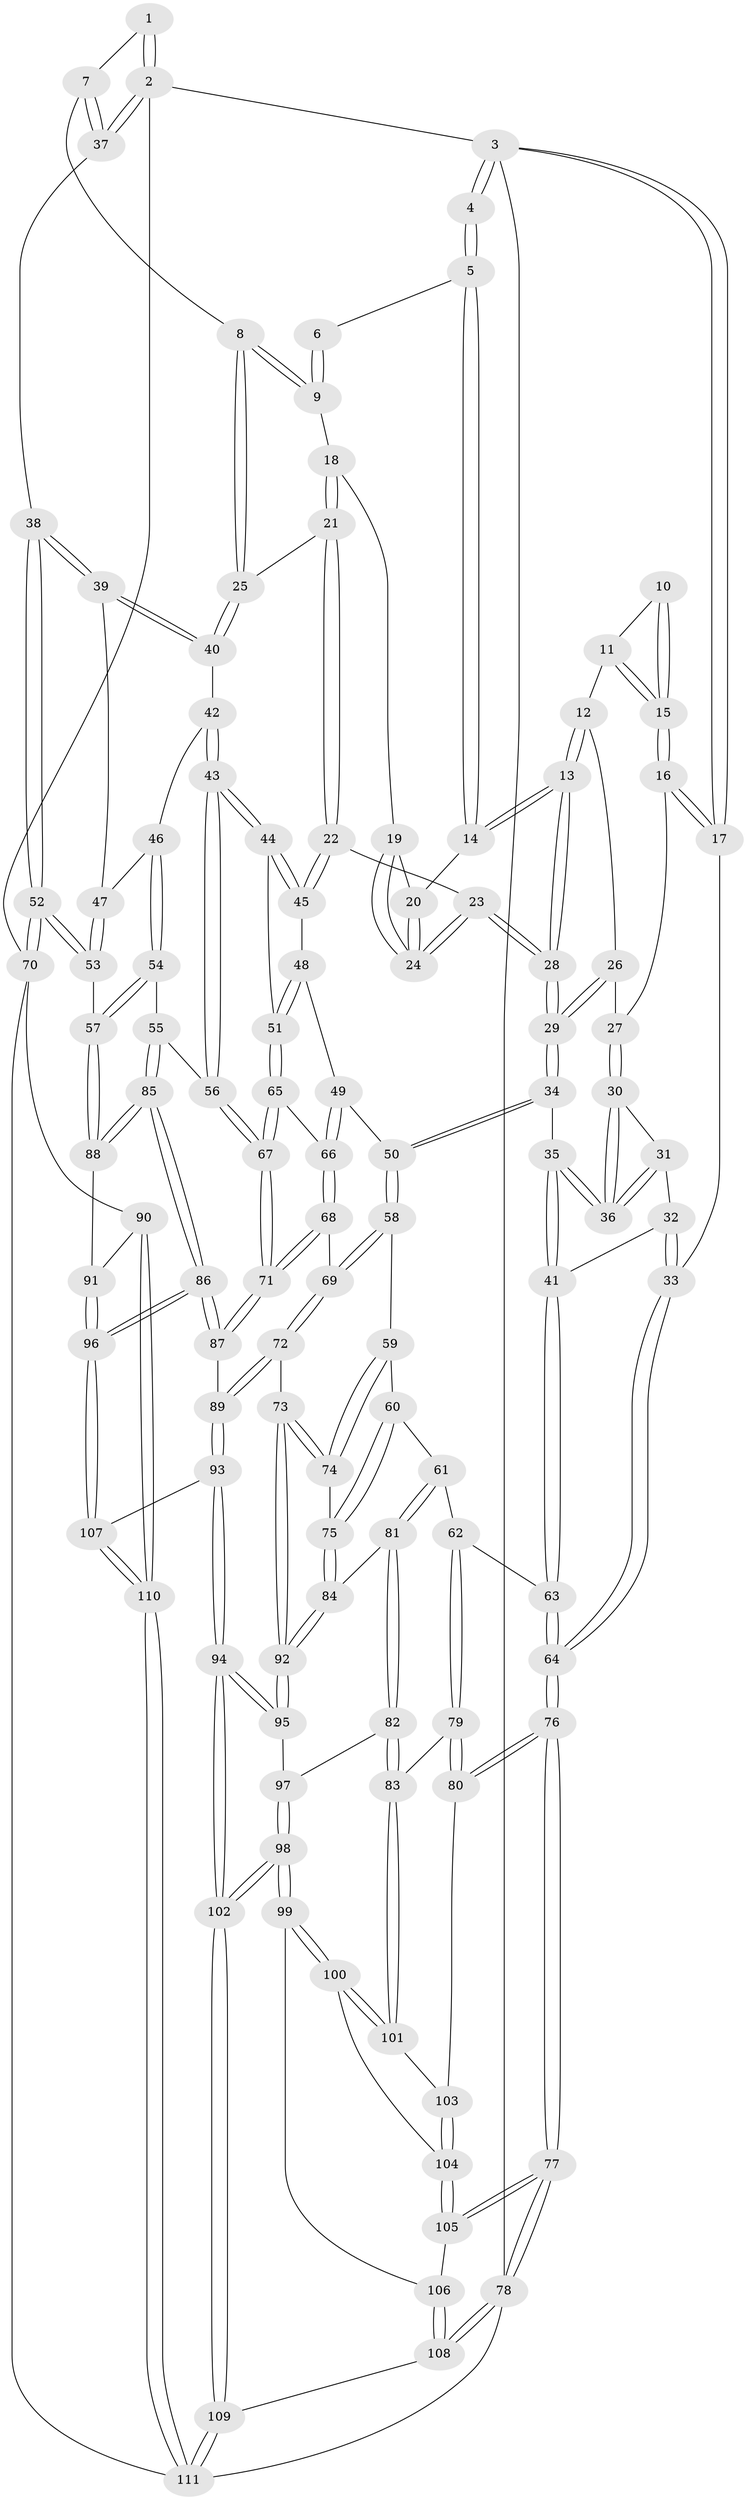 // Generated by graph-tools (version 1.1) at 2025/11/02/27/25 16:11:58]
// undirected, 111 vertices, 274 edges
graph export_dot {
graph [start="1"]
  node [color=gray90,style=filled];
  1 [pos="+0.8298648572845314+0"];
  2 [pos="+1+0"];
  3 [pos="+0+0"];
  4 [pos="+0.1224907218376118+0"];
  5 [pos="+0.4316169599162269+0"];
  6 [pos="+0.7219176161239239+0"];
  7 [pos="+0.856783763626927+0.11798873277958816"];
  8 [pos="+0.8529948553774206+0.12143316641717831"];
  9 [pos="+0.7123025228145995+0"];
  10 [pos="+0.12688385109267872+0"];
  11 [pos="+0.21123681776389275+0.06720905213218009"];
  12 [pos="+0.21584753160615727+0.07437137443819768"];
  13 [pos="+0.3137843783901075+0.15659583047973444"];
  14 [pos="+0.4337683594304869+0.05139578938723564"];
  15 [pos="+0.06391870470671708+0.09227853088739957"];
  16 [pos="+0.061359518960861476+0.09715140251365884"];
  17 [pos="+0+0.10077752826260675"];
  18 [pos="+0.6891516571189386+0.017482458995619638"];
  19 [pos="+0.6437219212449583+0.03995727159002793"];
  20 [pos="+0.4556770913112019+0.06782222575042232"];
  21 [pos="+0.7314745311226029+0.19529812399974536"];
  22 [pos="+0.6122419788996007+0.2529724971046163"];
  23 [pos="+0.580681982707792+0.21774390889246548"];
  24 [pos="+0.5618469482428987+0.1890510434164828"];
  25 [pos="+0.8056193898972152+0.2011404869042832"];
  26 [pos="+0.12814257739694773+0.1421055669538861"];
  27 [pos="+0.07718170217335532+0.13139608764794936"];
  28 [pos="+0.28454508243755766+0.2598069839852152"];
  29 [pos="+0.27292969392920874+0.2874351358693319"];
  30 [pos="+0.06943563706951532+0.1694281564463797"];
  31 [pos="+0.006235365952699558+0.251099571229954"];
  32 [pos="+0.003693388732027975+0.25206680048094"];
  33 [pos="+0+0.30925051571726553"];
  34 [pos="+0.2697185933896144+0.30195166913875965"];
  35 [pos="+0.24207712738742088+0.30969541136703577"];
  36 [pos="+0.215519866123812+0.2985485109497516"];
  37 [pos="+1+0"];
  38 [pos="+1+0.2676538545753254"];
  39 [pos="+1+0.2857198442782929"];
  40 [pos="+0.8165039201105067+0.21336507543425762"];
  41 [pos="+0.1251830133299922+0.40683394297479053"];
  42 [pos="+0.8205749124835838+0.32947564398927387"];
  43 [pos="+0.7119125548175629+0.4486274117858945"];
  44 [pos="+0.6474675702430088+0.3788359734086235"];
  45 [pos="+0.602041285584807+0.2917215159382225"];
  46 [pos="+0.8894889192482895+0.3994443609228032"];
  47 [pos="+0.9154594524172719+0.3922133704700319"];
  48 [pos="+0.5106630785568387+0.3428450110275048"];
  49 [pos="+0.37098528368298395+0.38852283250603026"];
  50 [pos="+0.3431769141563113+0.3830180780828592"];
  51 [pos="+0.5439206418621416+0.49232116772950885"];
  52 [pos="+1+0.5603619058864413"];
  53 [pos="+1+0.5449092826030688"];
  54 [pos="+0.821973671103104+0.5207087558535679"];
  55 [pos="+0.807884737746416+0.5198386652368999"];
  56 [pos="+0.7254244817021358+0.486906983304871"];
  57 [pos="+0.8864545257267071+0.5628883782726197"];
  58 [pos="+0.31515009295834184+0.46622775350832607"];
  59 [pos="+0.31438428411171604+0.4679428701124531"];
  60 [pos="+0.17667818554088668+0.546161155134005"];
  61 [pos="+0.12733495993820587+0.5387962305477397"];
  62 [pos="+0.12573030604602778+0.5376749395909128"];
  63 [pos="+0.12118944884423753+0.41118633624761664"];
  64 [pos="+0+0.3936040431586989"];
  65 [pos="+0.5383012397117477+0.5074484560048563"];
  66 [pos="+0.45480997998559725+0.4955221258339922"];
  67 [pos="+0.6126409488818917+0.6001387065053367"];
  68 [pos="+0.43937438391004624+0.5900739709809198"];
  69 [pos="+0.4314743980339645+0.5986352385538591"];
  70 [pos="+1+0.7663719731179761"];
  71 [pos="+0.6118906685514052+0.6031788362593222"];
  72 [pos="+0.4097248197824284+0.6308434272656795"];
  73 [pos="+0.3179056164211786+0.6314462837343385"];
  74 [pos="+0.31542496743201986+0.6272719523304902"];
  75 [pos="+0.23019842851988814+0.5999446596978681"];
  76 [pos="+0+0.5727900120388771"];
  77 [pos="+0+0.8423278167053515"];
  78 [pos="+0+1"];
  79 [pos="+0.0219340187967592+0.5767022203075092"];
  80 [pos="+0+0.5898521022484015"];
  81 [pos="+0.1503338374482132+0.6839970515661595"];
  82 [pos="+0.14867969364115208+0.6868766085075432"];
  83 [pos="+0.11960764717289936+0.7088318555301071"];
  84 [pos="+0.1712730910742724+0.6754731336019553"];
  85 [pos="+0.736124138896725+0.726112926116307"];
  86 [pos="+0.72179501270607+0.7477536947633983"];
  87 [pos="+0.6140840571522532+0.6391575920132021"];
  88 [pos="+0.8814796108094036+0.6192433085421282"];
  89 [pos="+0.483649644356123+0.7388556650723831"];
  90 [pos="+1+0.7927293569435974"];
  91 [pos="+0.9002415395410699+0.6882826726536759"];
  92 [pos="+0.3003773972223832+0.6784049548818593"];
  93 [pos="+0.4585745113087565+0.8410510088437562"];
  94 [pos="+0.38558702839889325+0.9031228104096252"];
  95 [pos="+0.30011166840564285+0.6942993200243734"];
  96 [pos="+0.7468484008855788+0.8315054739814115"];
  97 [pos="+0.2205868455079101+0.7415881292969474"];
  98 [pos="+0.20437855153817627+0.8622241109791932"];
  99 [pos="+0.12962757888607623+0.7995869505824298"];
  100 [pos="+0.10463363998869318+0.7572305923152916"];
  101 [pos="+0.11430233296557411+0.7169408678432848"];
  102 [pos="+0.3134713139349691+1"];
  103 [pos="+0+0.6560059630304396"];
  104 [pos="+0.05451283993296352+0.7682433406807597"];
  105 [pos="+0+0.8273350506357587"];
  106 [pos="+0.04233902072090787+0.8706404206561081"];
  107 [pos="+0.7476667071627244+0.8607765988073155"];
  108 [pos="+0.21259357449628496+1"];
  109 [pos="+0.30132627378003235+1"];
  110 [pos="+0.7885122489085311+0.9300665104203725"];
  111 [pos="+0.7690498114552784+1"];
  1 -- 2;
  1 -- 2;
  1 -- 7;
  2 -- 3;
  2 -- 37;
  2 -- 37;
  2 -- 70;
  3 -- 4;
  3 -- 4;
  3 -- 17;
  3 -- 17;
  3 -- 78;
  4 -- 5;
  4 -- 5;
  5 -- 6;
  5 -- 14;
  5 -- 14;
  6 -- 9;
  6 -- 9;
  7 -- 8;
  7 -- 37;
  7 -- 37;
  8 -- 9;
  8 -- 9;
  8 -- 25;
  8 -- 25;
  9 -- 18;
  10 -- 11;
  10 -- 15;
  10 -- 15;
  11 -- 12;
  11 -- 15;
  11 -- 15;
  12 -- 13;
  12 -- 13;
  12 -- 26;
  13 -- 14;
  13 -- 14;
  13 -- 28;
  13 -- 28;
  14 -- 20;
  15 -- 16;
  15 -- 16;
  16 -- 17;
  16 -- 17;
  16 -- 27;
  17 -- 33;
  18 -- 19;
  18 -- 21;
  18 -- 21;
  19 -- 20;
  19 -- 24;
  19 -- 24;
  20 -- 24;
  20 -- 24;
  21 -- 22;
  21 -- 22;
  21 -- 25;
  22 -- 23;
  22 -- 45;
  22 -- 45;
  23 -- 24;
  23 -- 24;
  23 -- 28;
  23 -- 28;
  25 -- 40;
  25 -- 40;
  26 -- 27;
  26 -- 29;
  26 -- 29;
  27 -- 30;
  27 -- 30;
  28 -- 29;
  28 -- 29;
  29 -- 34;
  29 -- 34;
  30 -- 31;
  30 -- 36;
  30 -- 36;
  31 -- 32;
  31 -- 36;
  31 -- 36;
  32 -- 33;
  32 -- 33;
  32 -- 41;
  33 -- 64;
  33 -- 64;
  34 -- 35;
  34 -- 50;
  34 -- 50;
  35 -- 36;
  35 -- 36;
  35 -- 41;
  35 -- 41;
  37 -- 38;
  38 -- 39;
  38 -- 39;
  38 -- 52;
  38 -- 52;
  39 -- 40;
  39 -- 40;
  39 -- 47;
  40 -- 42;
  41 -- 63;
  41 -- 63;
  42 -- 43;
  42 -- 43;
  42 -- 46;
  43 -- 44;
  43 -- 44;
  43 -- 56;
  43 -- 56;
  44 -- 45;
  44 -- 45;
  44 -- 51;
  45 -- 48;
  46 -- 47;
  46 -- 54;
  46 -- 54;
  47 -- 53;
  47 -- 53;
  48 -- 49;
  48 -- 51;
  48 -- 51;
  49 -- 50;
  49 -- 66;
  49 -- 66;
  50 -- 58;
  50 -- 58;
  51 -- 65;
  51 -- 65;
  52 -- 53;
  52 -- 53;
  52 -- 70;
  52 -- 70;
  53 -- 57;
  54 -- 55;
  54 -- 57;
  54 -- 57;
  55 -- 56;
  55 -- 85;
  55 -- 85;
  56 -- 67;
  56 -- 67;
  57 -- 88;
  57 -- 88;
  58 -- 59;
  58 -- 69;
  58 -- 69;
  59 -- 60;
  59 -- 74;
  59 -- 74;
  60 -- 61;
  60 -- 75;
  60 -- 75;
  61 -- 62;
  61 -- 81;
  61 -- 81;
  62 -- 63;
  62 -- 79;
  62 -- 79;
  63 -- 64;
  63 -- 64;
  64 -- 76;
  64 -- 76;
  65 -- 66;
  65 -- 67;
  65 -- 67;
  66 -- 68;
  66 -- 68;
  67 -- 71;
  67 -- 71;
  68 -- 69;
  68 -- 71;
  68 -- 71;
  69 -- 72;
  69 -- 72;
  70 -- 90;
  70 -- 111;
  71 -- 87;
  71 -- 87;
  72 -- 73;
  72 -- 89;
  72 -- 89;
  73 -- 74;
  73 -- 74;
  73 -- 92;
  73 -- 92;
  74 -- 75;
  75 -- 84;
  75 -- 84;
  76 -- 77;
  76 -- 77;
  76 -- 80;
  76 -- 80;
  77 -- 78;
  77 -- 78;
  77 -- 105;
  77 -- 105;
  78 -- 108;
  78 -- 108;
  78 -- 111;
  79 -- 80;
  79 -- 80;
  79 -- 83;
  80 -- 103;
  81 -- 82;
  81 -- 82;
  81 -- 84;
  82 -- 83;
  82 -- 83;
  82 -- 97;
  83 -- 101;
  83 -- 101;
  84 -- 92;
  84 -- 92;
  85 -- 86;
  85 -- 86;
  85 -- 88;
  85 -- 88;
  86 -- 87;
  86 -- 87;
  86 -- 96;
  86 -- 96;
  87 -- 89;
  88 -- 91;
  89 -- 93;
  89 -- 93;
  90 -- 91;
  90 -- 110;
  90 -- 110;
  91 -- 96;
  91 -- 96;
  92 -- 95;
  92 -- 95;
  93 -- 94;
  93 -- 94;
  93 -- 107;
  94 -- 95;
  94 -- 95;
  94 -- 102;
  94 -- 102;
  95 -- 97;
  96 -- 107;
  96 -- 107;
  97 -- 98;
  97 -- 98;
  98 -- 99;
  98 -- 99;
  98 -- 102;
  98 -- 102;
  99 -- 100;
  99 -- 100;
  99 -- 106;
  100 -- 101;
  100 -- 101;
  100 -- 104;
  101 -- 103;
  102 -- 109;
  102 -- 109;
  103 -- 104;
  103 -- 104;
  104 -- 105;
  104 -- 105;
  105 -- 106;
  106 -- 108;
  106 -- 108;
  107 -- 110;
  107 -- 110;
  108 -- 109;
  109 -- 111;
  109 -- 111;
  110 -- 111;
  110 -- 111;
}
